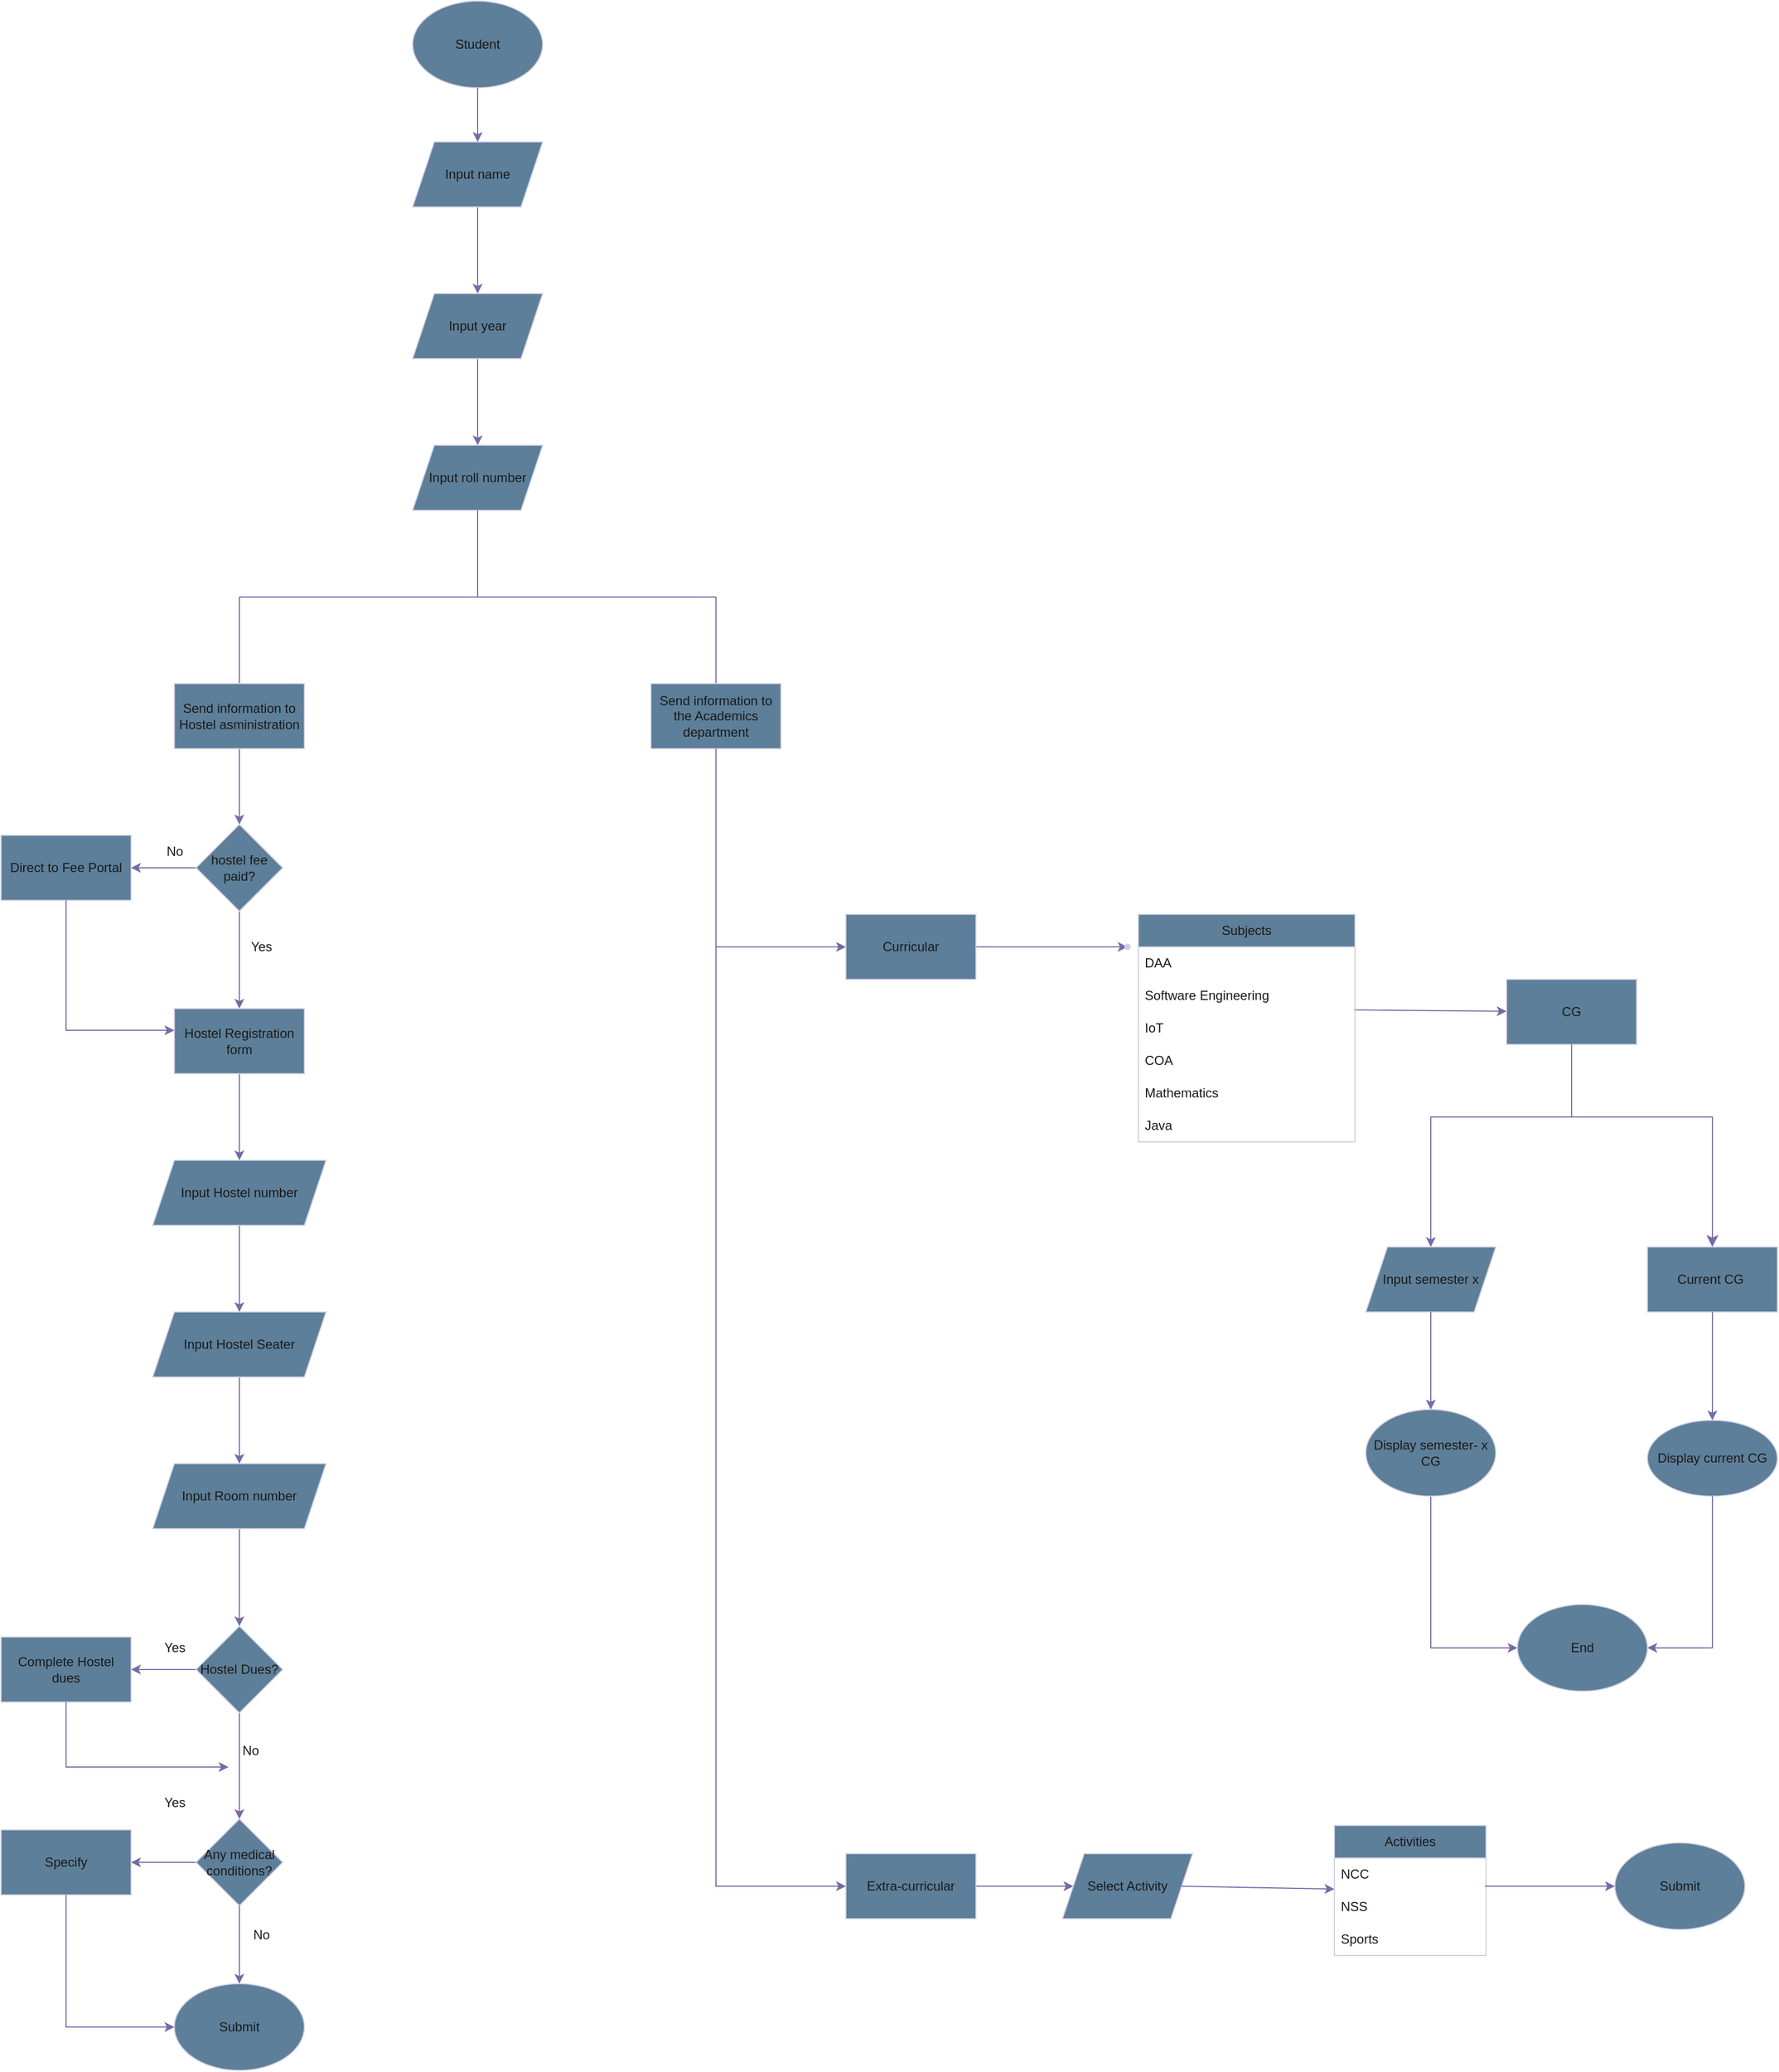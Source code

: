 <mxfile version="24.7.6">
  <diagram name="Page-1" id="HjupAbCdx1WXuEN962vM">
    <mxGraphModel dx="4797" dy="2100" grid="1" gridSize="10" guides="1" tooltips="1" connect="1" arrows="1" fold="1" page="1" pageScale="1" pageWidth="827" pageHeight="1169" background="#FFFFFF" math="0" shadow="0">
      <root>
        <mxCell id="0" />
        <mxCell id="1" parent="0" />
        <mxCell id="XLy8O2c65AIHsgVZKYhk-1" value="Student" style="ellipse;whiteSpace=wrap;html=1;labelBackgroundColor=none;fillColor=#5D7F99;strokeColor=#D0CEE2;fontColor=#1A1A1A;" vertex="1" parent="1">
          <mxGeometry x="320" y="10" width="120" height="80" as="geometry" />
        </mxCell>
        <mxCell id="XLy8O2c65AIHsgVZKYhk-2" value="" style="endArrow=classic;html=1;rounded=0;exitX=0.5;exitY=1;exitDx=0;exitDy=0;labelBackgroundColor=none;strokeColor=#736CA8;fontColor=default;" edge="1" parent="1" source="XLy8O2c65AIHsgVZKYhk-1" target="XLy8O2c65AIHsgVZKYhk-3">
          <mxGeometry width="50" height="50" relative="1" as="geometry">
            <mxPoint x="360" y="230" as="sourcePoint" />
            <mxPoint x="380" y="170" as="targetPoint" />
          </mxGeometry>
        </mxCell>
        <mxCell id="XLy8O2c65AIHsgVZKYhk-5" value="" style="edgeStyle=orthogonalEdgeStyle;rounded=0;orthogonalLoop=1;jettySize=auto;html=1;labelBackgroundColor=none;strokeColor=#736CA8;fontColor=default;" edge="1" parent="1" source="XLy8O2c65AIHsgVZKYhk-3" target="XLy8O2c65AIHsgVZKYhk-4">
          <mxGeometry relative="1" as="geometry" />
        </mxCell>
        <mxCell id="XLy8O2c65AIHsgVZKYhk-3" value="Input name" style="shape=parallelogram;perimeter=parallelogramPerimeter;whiteSpace=wrap;html=1;fixedSize=1;labelBackgroundColor=none;fillColor=#5D7F99;strokeColor=#D0CEE2;fontColor=#1A1A1A;" vertex="1" parent="1">
          <mxGeometry x="320" y="140" width="120" height="60" as="geometry" />
        </mxCell>
        <mxCell id="XLy8O2c65AIHsgVZKYhk-7" value="" style="edgeStyle=orthogonalEdgeStyle;rounded=0;orthogonalLoop=1;jettySize=auto;html=1;labelBackgroundColor=none;strokeColor=#736CA8;fontColor=default;" edge="1" parent="1" source="XLy8O2c65AIHsgVZKYhk-4" target="XLy8O2c65AIHsgVZKYhk-6">
          <mxGeometry relative="1" as="geometry" />
        </mxCell>
        <mxCell id="XLy8O2c65AIHsgVZKYhk-4" value="Input year" style="shape=parallelogram;perimeter=parallelogramPerimeter;whiteSpace=wrap;html=1;fixedSize=1;labelBackgroundColor=none;fillColor=#5D7F99;strokeColor=#D0CEE2;fontColor=#1A1A1A;" vertex="1" parent="1">
          <mxGeometry x="320" y="280" width="120" height="60" as="geometry" />
        </mxCell>
        <mxCell id="XLy8O2c65AIHsgVZKYhk-6" value="Input roll number" style="shape=parallelogram;perimeter=parallelogramPerimeter;whiteSpace=wrap;html=1;fixedSize=1;labelBackgroundColor=none;fillColor=#5D7F99;strokeColor=#D0CEE2;fontColor=#1A1A1A;" vertex="1" parent="1">
          <mxGeometry x="320" y="420" width="120" height="60" as="geometry" />
        </mxCell>
        <mxCell id="XLy8O2c65AIHsgVZKYhk-8" value="" style="endArrow=none;html=1;rounded=0;entryX=0.5;entryY=1;entryDx=0;entryDy=0;labelBackgroundColor=none;strokeColor=#736CA8;fontColor=default;" edge="1" parent="1" target="XLy8O2c65AIHsgVZKYhk-6">
          <mxGeometry width="50" height="50" relative="1" as="geometry">
            <mxPoint x="380" y="560" as="sourcePoint" />
            <mxPoint x="410" y="570" as="targetPoint" />
          </mxGeometry>
        </mxCell>
        <mxCell id="XLy8O2c65AIHsgVZKYhk-9" value="" style="endArrow=none;html=1;rounded=0;labelBackgroundColor=none;strokeColor=#736CA8;fontColor=default;" edge="1" parent="1">
          <mxGeometry width="50" height="50" relative="1" as="geometry">
            <mxPoint x="160" y="560" as="sourcePoint" />
            <mxPoint x="600" y="560" as="targetPoint" />
          </mxGeometry>
        </mxCell>
        <mxCell id="XLy8O2c65AIHsgVZKYhk-10" value="" style="endArrow=none;html=1;rounded=0;labelBackgroundColor=none;strokeColor=#736CA8;fontColor=default;" edge="1" parent="1">
          <mxGeometry width="50" height="50" relative="1" as="geometry">
            <mxPoint x="160" y="640" as="sourcePoint" />
            <mxPoint x="160" y="560" as="targetPoint" />
          </mxGeometry>
        </mxCell>
        <mxCell id="XLy8O2c65AIHsgVZKYhk-11" value="" style="endArrow=none;html=1;rounded=0;labelBackgroundColor=none;strokeColor=#736CA8;fontColor=default;" edge="1" parent="1">
          <mxGeometry width="50" height="50" relative="1" as="geometry">
            <mxPoint x="600" y="640" as="sourcePoint" />
            <mxPoint x="600" y="560" as="targetPoint" />
          </mxGeometry>
        </mxCell>
        <mxCell id="XLy8O2c65AIHsgVZKYhk-16" value="" style="edgeStyle=orthogonalEdgeStyle;rounded=0;orthogonalLoop=1;jettySize=auto;html=1;labelBackgroundColor=none;strokeColor=#736CA8;fontColor=default;" edge="1" parent="1" source="XLy8O2c65AIHsgVZKYhk-13" target="XLy8O2c65AIHsgVZKYhk-15">
          <mxGeometry relative="1" as="geometry" />
        </mxCell>
        <mxCell id="XLy8O2c65AIHsgVZKYhk-13" value="Send information to Hostel asministration" style="rounded=0;whiteSpace=wrap;html=1;labelBackgroundColor=none;fillColor=#5D7F99;strokeColor=#D0CEE2;fontColor=#1A1A1A;" vertex="1" parent="1">
          <mxGeometry x="100" y="640" width="120" height="60" as="geometry" />
        </mxCell>
        <mxCell id="XLy8O2c65AIHsgVZKYhk-14" value="Send information to the Academics department" style="rounded=0;whiteSpace=wrap;html=1;labelBackgroundColor=none;fillColor=#5D7F99;strokeColor=#D0CEE2;fontColor=#1A1A1A;" vertex="1" parent="1">
          <mxGeometry x="540" y="640" width="120" height="60" as="geometry" />
        </mxCell>
        <mxCell id="XLy8O2c65AIHsgVZKYhk-18" value="" style="edgeStyle=orthogonalEdgeStyle;rounded=0;orthogonalLoop=1;jettySize=auto;html=1;labelBackgroundColor=none;strokeColor=#736CA8;fontColor=default;" edge="1" parent="1" source="XLy8O2c65AIHsgVZKYhk-15" target="XLy8O2c65AIHsgVZKYhk-17">
          <mxGeometry relative="1" as="geometry" />
        </mxCell>
        <mxCell id="XLy8O2c65AIHsgVZKYhk-21" value="" style="edgeStyle=orthogonalEdgeStyle;rounded=0;orthogonalLoop=1;jettySize=auto;html=1;labelBackgroundColor=none;strokeColor=#736CA8;fontColor=default;" edge="1" parent="1" source="XLy8O2c65AIHsgVZKYhk-15" target="XLy8O2c65AIHsgVZKYhk-20">
          <mxGeometry relative="1" as="geometry" />
        </mxCell>
        <mxCell id="XLy8O2c65AIHsgVZKYhk-15" value="hostel fee paid?" style="rhombus;whiteSpace=wrap;html=1;rounded=0;labelBackgroundColor=none;fillColor=#5D7F99;strokeColor=#D0CEE2;fontColor=#1A1A1A;" vertex="1" parent="1">
          <mxGeometry x="120" y="770" width="80" height="80" as="geometry" />
        </mxCell>
        <mxCell id="XLy8O2c65AIHsgVZKYhk-17" value="Direct to Fee Portal" style="rounded=0;whiteSpace=wrap;html=1;labelBackgroundColor=none;fillColor=#5D7F99;strokeColor=#D0CEE2;fontColor=#1A1A1A;" vertex="1" parent="1">
          <mxGeometry x="-60" y="780" width="120" height="60" as="geometry" />
        </mxCell>
        <mxCell id="XLy8O2c65AIHsgVZKYhk-19" value="No" style="text;html=1;align=center;verticalAlign=middle;resizable=0;points=[];autosize=1;strokeColor=none;fillColor=none;labelBackgroundColor=none;fontColor=#1A1A1A;" vertex="1" parent="1">
          <mxGeometry x="80" y="780" width="40" height="30" as="geometry" />
        </mxCell>
        <mxCell id="XLy8O2c65AIHsgVZKYhk-25" value="" style="edgeStyle=orthogonalEdgeStyle;rounded=0;orthogonalLoop=1;jettySize=auto;html=1;labelBackgroundColor=none;strokeColor=#736CA8;fontColor=default;" edge="1" parent="1" source="XLy8O2c65AIHsgVZKYhk-20" target="XLy8O2c65AIHsgVZKYhk-24">
          <mxGeometry relative="1" as="geometry" />
        </mxCell>
        <mxCell id="XLy8O2c65AIHsgVZKYhk-20" value="Hostel Registration form" style="whiteSpace=wrap;html=1;rounded=0;labelBackgroundColor=none;fillColor=#5D7F99;strokeColor=#D0CEE2;fontColor=#1A1A1A;" vertex="1" parent="1">
          <mxGeometry x="100" y="940" width="120" height="60" as="geometry" />
        </mxCell>
        <mxCell id="XLy8O2c65AIHsgVZKYhk-22" value="Yes" style="text;html=1;align=center;verticalAlign=middle;resizable=0;points=[];autosize=1;strokeColor=none;fillColor=none;labelBackgroundColor=none;fontColor=#1A1A1A;" vertex="1" parent="1">
          <mxGeometry x="160" y="868" width="40" height="30" as="geometry" />
        </mxCell>
        <mxCell id="XLy8O2c65AIHsgVZKYhk-23" value="" style="endArrow=classic;html=1;rounded=0;exitX=0.5;exitY=1;exitDx=0;exitDy=0;labelBackgroundColor=none;strokeColor=#736CA8;fontColor=default;" edge="1" parent="1" source="XLy8O2c65AIHsgVZKYhk-17">
          <mxGeometry width="50" height="50" relative="1" as="geometry">
            <mxPoint x="310" y="920" as="sourcePoint" />
            <mxPoint x="100" y="960" as="targetPoint" />
            <Array as="points">
              <mxPoint y="960" />
            </Array>
          </mxGeometry>
        </mxCell>
        <mxCell id="XLy8O2c65AIHsgVZKYhk-27" value="" style="edgeStyle=orthogonalEdgeStyle;rounded=0;orthogonalLoop=1;jettySize=auto;html=1;labelBackgroundColor=none;strokeColor=#736CA8;fontColor=default;" edge="1" parent="1" source="XLy8O2c65AIHsgVZKYhk-24" target="XLy8O2c65AIHsgVZKYhk-26">
          <mxGeometry relative="1" as="geometry" />
        </mxCell>
        <mxCell id="XLy8O2c65AIHsgVZKYhk-24" value="Input Hostel number" style="shape=parallelogram;perimeter=parallelogramPerimeter;whiteSpace=wrap;html=1;fixedSize=1;rounded=0;labelBackgroundColor=none;fillColor=#5D7F99;strokeColor=#D0CEE2;fontColor=#1A1A1A;" vertex="1" parent="1">
          <mxGeometry x="80" y="1080" width="160" height="60" as="geometry" />
        </mxCell>
        <mxCell id="XLy8O2c65AIHsgVZKYhk-29" value="" style="edgeStyle=orthogonalEdgeStyle;rounded=0;orthogonalLoop=1;jettySize=auto;html=1;labelBackgroundColor=none;strokeColor=#736CA8;fontColor=default;" edge="1" parent="1" source="XLy8O2c65AIHsgVZKYhk-26" target="XLy8O2c65AIHsgVZKYhk-28">
          <mxGeometry relative="1" as="geometry" />
        </mxCell>
        <mxCell id="XLy8O2c65AIHsgVZKYhk-26" value="Input Hostel Seater" style="shape=parallelogram;perimeter=parallelogramPerimeter;whiteSpace=wrap;html=1;fixedSize=1;rounded=0;labelBackgroundColor=none;fillColor=#5D7F99;strokeColor=#D0CEE2;fontColor=#1A1A1A;" vertex="1" parent="1">
          <mxGeometry x="80" y="1220" width="160" height="60" as="geometry" />
        </mxCell>
        <mxCell id="XLy8O2c65AIHsgVZKYhk-31" value="" style="edgeStyle=orthogonalEdgeStyle;rounded=0;orthogonalLoop=1;jettySize=auto;html=1;labelBackgroundColor=none;strokeColor=#736CA8;fontColor=default;" edge="1" parent="1" source="XLy8O2c65AIHsgVZKYhk-28" target="XLy8O2c65AIHsgVZKYhk-30">
          <mxGeometry relative="1" as="geometry" />
        </mxCell>
        <mxCell id="XLy8O2c65AIHsgVZKYhk-28" value="Input Room number" style="shape=parallelogram;perimeter=parallelogramPerimeter;whiteSpace=wrap;html=1;fixedSize=1;rounded=0;labelBackgroundColor=none;fillColor=#5D7F99;strokeColor=#D0CEE2;fontColor=#1A1A1A;" vertex="1" parent="1">
          <mxGeometry x="80" y="1360" width="160" height="60" as="geometry" />
        </mxCell>
        <mxCell id="XLy8O2c65AIHsgVZKYhk-33" value="" style="edgeStyle=orthogonalEdgeStyle;rounded=0;orthogonalLoop=1;jettySize=auto;html=1;labelBackgroundColor=none;strokeColor=#736CA8;fontColor=default;" edge="1" parent="1" source="XLy8O2c65AIHsgVZKYhk-30" target="XLy8O2c65AIHsgVZKYhk-32">
          <mxGeometry relative="1" as="geometry" />
        </mxCell>
        <mxCell id="XLy8O2c65AIHsgVZKYhk-38" value="" style="edgeStyle=orthogonalEdgeStyle;rounded=0;orthogonalLoop=1;jettySize=auto;html=1;labelBackgroundColor=none;strokeColor=#736CA8;fontColor=default;" edge="1" parent="1" source="XLy8O2c65AIHsgVZKYhk-30" target="XLy8O2c65AIHsgVZKYhk-37">
          <mxGeometry relative="1" as="geometry" />
        </mxCell>
        <mxCell id="XLy8O2c65AIHsgVZKYhk-30" value="Hostel Dues?" style="rhombus;whiteSpace=wrap;html=1;rounded=0;labelBackgroundColor=none;fillColor=#5D7F99;strokeColor=#D0CEE2;fontColor=#1A1A1A;" vertex="1" parent="1">
          <mxGeometry x="120" y="1510" width="80" height="80" as="geometry" />
        </mxCell>
        <mxCell id="XLy8O2c65AIHsgVZKYhk-32" value="Complete Hostel dues" style="rounded=0;whiteSpace=wrap;html=1;labelBackgroundColor=none;fillColor=#5D7F99;strokeColor=#D0CEE2;fontColor=#1A1A1A;" vertex="1" parent="1">
          <mxGeometry x="-60" y="1520" width="120" height="60" as="geometry" />
        </mxCell>
        <mxCell id="XLy8O2c65AIHsgVZKYhk-34" value="Yes" style="text;html=1;align=center;verticalAlign=middle;resizable=0;points=[];autosize=1;strokeColor=none;fillColor=none;labelBackgroundColor=none;fontColor=#1A1A1A;" vertex="1" parent="1">
          <mxGeometry x="80" y="1515" width="40" height="30" as="geometry" />
        </mxCell>
        <mxCell id="XLy8O2c65AIHsgVZKYhk-42" value="" style="edgeStyle=orthogonalEdgeStyle;rounded=0;orthogonalLoop=1;jettySize=auto;html=1;labelBackgroundColor=none;strokeColor=#736CA8;fontColor=default;" edge="1" parent="1" source="XLy8O2c65AIHsgVZKYhk-37" target="XLy8O2c65AIHsgVZKYhk-41">
          <mxGeometry relative="1" as="geometry" />
        </mxCell>
        <mxCell id="XLy8O2c65AIHsgVZKYhk-37" value="Any medical conditions?" style="rhombus;whiteSpace=wrap;html=1;rounded=0;labelBackgroundColor=none;fillColor=#5D7F99;strokeColor=#D0CEE2;fontColor=#1A1A1A;" vertex="1" parent="1">
          <mxGeometry x="120" y="1688" width="80" height="80" as="geometry" />
        </mxCell>
        <mxCell id="XLy8O2c65AIHsgVZKYhk-41" value="Specify" style="whiteSpace=wrap;html=1;rounded=0;labelBackgroundColor=none;fillColor=#5D7F99;strokeColor=#D0CEE2;fontColor=#1A1A1A;" vertex="1" parent="1">
          <mxGeometry x="-60" y="1698" width="120" height="60" as="geometry" />
        </mxCell>
        <mxCell id="XLy8O2c65AIHsgVZKYhk-43" value="Yes" style="text;html=1;align=center;verticalAlign=middle;resizable=0;points=[];autosize=1;strokeColor=none;fillColor=none;labelBackgroundColor=none;fontColor=#1A1A1A;" vertex="1" parent="1">
          <mxGeometry x="80" y="1658" width="40" height="30" as="geometry" />
        </mxCell>
        <mxCell id="XLy8O2c65AIHsgVZKYhk-44" value="No" style="text;html=1;align=center;verticalAlign=middle;resizable=0;points=[];autosize=1;strokeColor=none;fillColor=none;labelBackgroundColor=none;fontColor=#1A1A1A;" vertex="1" parent="1">
          <mxGeometry x="150" y="1610" width="40" height="30" as="geometry" />
        </mxCell>
        <mxCell id="XLy8O2c65AIHsgVZKYhk-45" value="Submit" style="ellipse;whiteSpace=wrap;html=1;labelBackgroundColor=none;fillColor=#5D7F99;strokeColor=#D0CEE2;fontColor=#1A1A1A;" vertex="1" parent="1">
          <mxGeometry x="100" y="1840" width="120" height="80" as="geometry" />
        </mxCell>
        <mxCell id="XLy8O2c65AIHsgVZKYhk-46" value="" style="endArrow=classic;html=1;rounded=0;exitX=0.5;exitY=1;exitDx=0;exitDy=0;labelBackgroundColor=none;strokeColor=#736CA8;fontColor=default;" edge="1" parent="1" source="XLy8O2c65AIHsgVZKYhk-32">
          <mxGeometry width="50" height="50" relative="1" as="geometry">
            <mxPoint x="10" y="1570" as="sourcePoint" />
            <mxPoint x="150" y="1640" as="targetPoint" />
            <Array as="points">
              <mxPoint y="1640" />
            </Array>
          </mxGeometry>
        </mxCell>
        <mxCell id="XLy8O2c65AIHsgVZKYhk-47" value="" style="endArrow=classic;html=1;rounded=0;exitX=0.5;exitY=1;exitDx=0;exitDy=0;entryX=0.5;entryY=0;entryDx=0;entryDy=0;labelBackgroundColor=none;strokeColor=#736CA8;fontColor=default;" edge="1" parent="1" source="XLy8O2c65AIHsgVZKYhk-37" target="XLy8O2c65AIHsgVZKYhk-45">
          <mxGeometry width="50" height="50" relative="1" as="geometry">
            <mxPoint x="300" y="1760" as="sourcePoint" />
            <mxPoint x="350" y="1710" as="targetPoint" />
          </mxGeometry>
        </mxCell>
        <mxCell id="XLy8O2c65AIHsgVZKYhk-48" value="No" style="text;html=1;align=center;verticalAlign=middle;resizable=0;points=[];autosize=1;strokeColor=none;fillColor=none;labelBackgroundColor=none;fontColor=#1A1A1A;" vertex="1" parent="1">
          <mxGeometry x="160" y="1780" width="40" height="30" as="geometry" />
        </mxCell>
        <mxCell id="XLy8O2c65AIHsgVZKYhk-49" value="" style="endArrow=classic;html=1;rounded=0;exitX=0.5;exitY=1;exitDx=0;exitDy=0;entryX=0;entryY=0.5;entryDx=0;entryDy=0;labelBackgroundColor=none;strokeColor=#736CA8;fontColor=default;" edge="1" parent="1" source="XLy8O2c65AIHsgVZKYhk-41" target="XLy8O2c65AIHsgVZKYhk-45">
          <mxGeometry width="50" height="50" relative="1" as="geometry">
            <mxPoint x="260" y="1830" as="sourcePoint" />
            <mxPoint x="310" y="1780" as="targetPoint" />
            <Array as="points">
              <mxPoint y="1880" />
            </Array>
          </mxGeometry>
        </mxCell>
        <mxCell id="XLy8O2c65AIHsgVZKYhk-50" value="" style="endArrow=classic;html=1;rounded=0;exitX=0.5;exitY=1;exitDx=0;exitDy=0;labelBackgroundColor=none;strokeColor=#736CA8;fontColor=default;" edge="1" parent="1" source="XLy8O2c65AIHsgVZKYhk-14" target="XLy8O2c65AIHsgVZKYhk-51">
          <mxGeometry width="50" height="50" relative="1" as="geometry">
            <mxPoint x="530" y="750" as="sourcePoint" />
            <mxPoint x="720" y="840" as="targetPoint" />
            <Array as="points">
              <mxPoint x="600" y="883" />
            </Array>
          </mxGeometry>
        </mxCell>
        <mxCell id="XLy8O2c65AIHsgVZKYhk-55" value="" style="edgeStyle=orthogonalEdgeStyle;rounded=0;orthogonalLoop=1;jettySize=auto;html=1;labelBackgroundColor=none;strokeColor=#736CA8;fontColor=default;" edge="1" parent="1" source="XLy8O2c65AIHsgVZKYhk-51" target="XLy8O2c65AIHsgVZKYhk-54">
          <mxGeometry relative="1" as="geometry" />
        </mxCell>
        <mxCell id="XLy8O2c65AIHsgVZKYhk-51" value="Curricular" style="rounded=0;whiteSpace=wrap;html=1;labelBackgroundColor=none;fillColor=#5D7F99;strokeColor=#D0CEE2;fontColor=#1A1A1A;" vertex="1" parent="1">
          <mxGeometry x="720" y="853" width="120" height="60" as="geometry" />
        </mxCell>
        <mxCell id="XLy8O2c65AIHsgVZKYhk-52" value="" style="endArrow=classic;html=1;rounded=0;labelBackgroundColor=none;strokeColor=#736CA8;fontColor=default;" edge="1" parent="1" target="XLy8O2c65AIHsgVZKYhk-53">
          <mxGeometry width="50" height="50" relative="1" as="geometry">
            <mxPoint x="600" y="840" as="sourcePoint" />
            <mxPoint x="720" y="1122" as="targetPoint" />
            <Array as="points">
              <mxPoint x="600" y="1750" />
            </Array>
          </mxGeometry>
        </mxCell>
        <mxCell id="XLy8O2c65AIHsgVZKYhk-81" value="" style="edgeStyle=orthogonalEdgeStyle;rounded=0;orthogonalLoop=1;jettySize=auto;html=1;labelBackgroundColor=none;strokeColor=#736CA8;fontColor=default;" edge="1" parent="1" source="XLy8O2c65AIHsgVZKYhk-53" target="XLy8O2c65AIHsgVZKYhk-80">
          <mxGeometry relative="1" as="geometry" />
        </mxCell>
        <mxCell id="XLy8O2c65AIHsgVZKYhk-53" value="Extra-curricular" style="rounded=0;whiteSpace=wrap;html=1;labelBackgroundColor=none;fillColor=#5D7F99;strokeColor=#D0CEE2;fontColor=#1A1A1A;" vertex="1" parent="1">
          <mxGeometry x="720" y="1720" width="120" height="60" as="geometry" />
        </mxCell>
        <mxCell id="XLy8O2c65AIHsgVZKYhk-54" value="" style="shape=waypoint;sketch=0;size=6;pointerEvents=1;points=[];fillColor=#5D7F99;resizable=0;rotatable=0;perimeter=centerPerimeter;snapToPoint=1;rounded=0;labelBackgroundColor=none;strokeColor=#D0CEE2;fontColor=#1A1A1A;" vertex="1" parent="1">
          <mxGeometry x="970" y="873" width="20" height="20" as="geometry" />
        </mxCell>
        <mxCell id="XLy8O2c65AIHsgVZKYhk-61" value="" style="endArrow=classic;html=1;rounded=0;exitX=0.996;exitY=0.323;exitDx=0;exitDy=0;exitPerimeter=0;labelBackgroundColor=none;strokeColor=#736CA8;fontColor=default;" edge="1" parent="1" target="XLy8O2c65AIHsgVZKYhk-62">
          <mxGeometry width="50" height="50" relative="1" as="geometry">
            <mxPoint x="1189.16" y="941.14" as="sourcePoint" />
            <mxPoint x="1350" y="940" as="targetPoint" />
          </mxGeometry>
        </mxCell>
        <mxCell id="XLy8O2c65AIHsgVZKYhk-66" value="" style="edgeStyle=orthogonalEdgeStyle;rounded=0;orthogonalLoop=1;jettySize=auto;html=1;labelBackgroundColor=none;strokeColor=#736CA8;fontColor=default;" edge="1" parent="1" target="XLy8O2c65AIHsgVZKYhk-65">
          <mxGeometry relative="1" as="geometry">
            <mxPoint x="1390" y="1000" as="sourcePoint" />
            <mxPoint x="1260" y="1187" as="targetPoint" />
            <Array as="points">
              <mxPoint x="1390" y="1040" />
              <mxPoint x="1260" y="1040" />
            </Array>
          </mxGeometry>
        </mxCell>
        <mxCell id="XLy8O2c65AIHsgVZKYhk-62" value="CG" style="rounded=0;whiteSpace=wrap;html=1;labelBackgroundColor=none;fillColor=#5D7F99;strokeColor=#D0CEE2;fontColor=#1A1A1A;" vertex="1" parent="1">
          <mxGeometry x="1330" y="913" width="120" height="60" as="geometry" />
        </mxCell>
        <mxCell id="XLy8O2c65AIHsgVZKYhk-65" value="Input semester x" style="shape=parallelogram;perimeter=parallelogramPerimeter;whiteSpace=wrap;html=1;fixedSize=1;rounded=0;labelBackgroundColor=none;fillColor=#5D7F99;strokeColor=#D0CEE2;fontColor=#1A1A1A;" vertex="1" parent="1">
          <mxGeometry x="1200" y="1160" width="120" height="60" as="geometry" />
        </mxCell>
        <mxCell id="XLy8O2c65AIHsgVZKYhk-72" value="" style="edgeStyle=orthogonalEdgeStyle;rounded=0;orthogonalLoop=1;jettySize=auto;html=1;labelBackgroundColor=none;strokeColor=#736CA8;fontColor=default;" edge="1" parent="1" source="XLy8O2c65AIHsgVZKYhk-69" target="XLy8O2c65AIHsgVZKYhk-71">
          <mxGeometry relative="1" as="geometry">
            <Array as="points">
              <mxPoint x="1260" y="1530" />
            </Array>
          </mxGeometry>
        </mxCell>
        <mxCell id="XLy8O2c65AIHsgVZKYhk-69" value="Display semester- x CG" style="ellipse;whiteSpace=wrap;html=1;labelBackgroundColor=none;fillColor=#5D7F99;strokeColor=#D0CEE2;fontColor=#1A1A1A;" vertex="1" parent="1">
          <mxGeometry x="1200" y="1310" width="120" height="80" as="geometry" />
        </mxCell>
        <mxCell id="XLy8O2c65AIHsgVZKYhk-70" value="" style="endArrow=classic;html=1;rounded=0;exitX=0.5;exitY=1;exitDx=0;exitDy=0;entryX=0.5;entryY=0;entryDx=0;entryDy=0;labelBackgroundColor=none;strokeColor=#736CA8;fontColor=default;" edge="1" parent="1" source="XLy8O2c65AIHsgVZKYhk-65" target="XLy8O2c65AIHsgVZKYhk-69">
          <mxGeometry width="50" height="50" relative="1" as="geometry">
            <mxPoint x="980" y="1130" as="sourcePoint" />
            <mxPoint x="1030" y="1080" as="targetPoint" />
          </mxGeometry>
        </mxCell>
        <mxCell id="XLy8O2c65AIHsgVZKYhk-71" value="End" style="ellipse;whiteSpace=wrap;html=1;labelBackgroundColor=none;fillColor=#5D7F99;strokeColor=#D0CEE2;fontColor=#1A1A1A;" vertex="1" parent="1">
          <mxGeometry x="1340" y="1490" width="120" height="80" as="geometry" />
        </mxCell>
        <mxCell id="XLy8O2c65AIHsgVZKYhk-74" value="" style="edgeStyle=segmentEdgeStyle;endArrow=classic;html=1;curved=0;rounded=0;endSize=8;startSize=8;sourcePerimeterSpacing=0;targetPerimeterSpacing=0;entryX=0.5;entryY=0;entryDx=0;entryDy=0;labelBackgroundColor=none;strokeColor=#736CA8;fontColor=default;exitX=0.5;exitY=1;exitDx=0;exitDy=0;" edge="1" parent="1" source="XLy8O2c65AIHsgVZKYhk-62" target="XLy8O2c65AIHsgVZKYhk-76">
          <mxGeometry width="100" relative="1" as="geometry">
            <mxPoint x="1390" y="1000" as="sourcePoint" />
            <mxPoint x="1520" y="1150" as="targetPoint" />
            <Array as="points">
              <mxPoint x="1390" y="1040" />
              <mxPoint x="1520" y="1040" />
            </Array>
          </mxGeometry>
        </mxCell>
        <mxCell id="XLy8O2c65AIHsgVZKYhk-76" value="Current CG&amp;nbsp;" style="rounded=0;whiteSpace=wrap;html=1;labelBackgroundColor=none;fillColor=#5D7F99;strokeColor=#D0CEE2;fontColor=#1A1A1A;" vertex="1" parent="1">
          <mxGeometry x="1460" y="1160" width="120" height="60" as="geometry" />
        </mxCell>
        <mxCell id="XLy8O2c65AIHsgVZKYhk-77" value="" style="endArrow=classic;html=1;rounded=0;exitX=0.5;exitY=1;exitDx=0;exitDy=0;labelBackgroundColor=none;strokeColor=#736CA8;fontColor=default;" edge="1" parent="1" source="XLy8O2c65AIHsgVZKYhk-76">
          <mxGeometry width="50" height="50" relative="1" as="geometry">
            <mxPoint x="980" y="1220" as="sourcePoint" />
            <mxPoint x="1520" y="1320" as="targetPoint" />
          </mxGeometry>
        </mxCell>
        <mxCell id="XLy8O2c65AIHsgVZKYhk-78" value="Display current CG" style="ellipse;whiteSpace=wrap;html=1;labelBackgroundColor=none;fillColor=#5D7F99;strokeColor=#D0CEE2;fontColor=#1A1A1A;" vertex="1" parent="1">
          <mxGeometry x="1460" y="1320" width="120" height="70" as="geometry" />
        </mxCell>
        <mxCell id="XLy8O2c65AIHsgVZKYhk-80" value="Select Activity" style="shape=parallelogram;perimeter=parallelogramPerimeter;whiteSpace=wrap;html=1;fixedSize=1;rounded=0;labelBackgroundColor=none;fillColor=#5D7F99;strokeColor=#D0CEE2;fontColor=#1A1A1A;" vertex="1" parent="1">
          <mxGeometry x="920" y="1720" width="120" height="60" as="geometry" />
        </mxCell>
        <mxCell id="XLy8O2c65AIHsgVZKYhk-82" value="" style="endArrow=classic;html=1;rounded=0;exitX=1;exitY=0.5;exitDx=0;exitDy=0;labelBackgroundColor=none;strokeColor=#736CA8;fontColor=default;" edge="1" parent="1" source="XLy8O2c65AIHsgVZKYhk-80" target="XLy8O2c65AIHsgVZKYhk-83">
          <mxGeometry width="50" height="50" relative="1" as="geometry">
            <mxPoint x="750" y="1730" as="sourcePoint" />
            <mxPoint x="1150" y="1750" as="targetPoint" />
          </mxGeometry>
        </mxCell>
        <mxCell id="XLy8O2c65AIHsgVZKYhk-83" value="Activities" style="swimlane;fontStyle=0;childLayout=stackLayout;horizontal=1;startSize=30;horizontalStack=0;resizeParent=1;resizeParentMax=0;resizeLast=0;collapsible=1;marginBottom=0;whiteSpace=wrap;html=1;labelBackgroundColor=none;fillColor=#5D7F99;strokeColor=#D0CEE2;fontColor=#1A1A1A;" vertex="1" parent="1">
          <mxGeometry x="1171" y="1694" width="140" height="120" as="geometry" />
        </mxCell>
        <mxCell id="XLy8O2c65AIHsgVZKYhk-84" value="NCC" style="text;strokeColor=none;fillColor=none;align=left;verticalAlign=middle;spacingLeft=4;spacingRight=4;overflow=hidden;points=[[0,0.5],[1,0.5]];portConstraint=eastwest;rotatable=0;whiteSpace=wrap;html=1;labelBackgroundColor=none;fontColor=#1A1A1A;" vertex="1" parent="XLy8O2c65AIHsgVZKYhk-83">
          <mxGeometry y="30" width="140" height="30" as="geometry" />
        </mxCell>
        <mxCell id="XLy8O2c65AIHsgVZKYhk-85" value="NSS" style="text;strokeColor=none;fillColor=none;align=left;verticalAlign=middle;spacingLeft=4;spacingRight=4;overflow=hidden;points=[[0,0.5],[1,0.5]];portConstraint=eastwest;rotatable=0;whiteSpace=wrap;html=1;labelBackgroundColor=none;fontColor=#1A1A1A;" vertex="1" parent="XLy8O2c65AIHsgVZKYhk-83">
          <mxGeometry y="60" width="140" height="30" as="geometry" />
        </mxCell>
        <mxCell id="XLy8O2c65AIHsgVZKYhk-86" value="Sports" style="text;strokeColor=none;fillColor=none;align=left;verticalAlign=middle;spacingLeft=4;spacingRight=4;overflow=hidden;points=[[0,0.5],[1,0.5]];portConstraint=eastwest;rotatable=0;whiteSpace=wrap;html=1;labelBackgroundColor=none;fontColor=#1A1A1A;" vertex="1" parent="XLy8O2c65AIHsgVZKYhk-83">
          <mxGeometry y="90" width="140" height="30" as="geometry" />
        </mxCell>
        <mxCell id="XLy8O2c65AIHsgVZKYhk-87" value="" style="endArrow=classic;html=1;rounded=0;strokeColor=#736CA8;fontColor=#1A1A1A;" edge="1" parent="1" target="XLy8O2c65AIHsgVZKYhk-88">
          <mxGeometry width="50" height="50" relative="1" as="geometry">
            <mxPoint x="1310" y="1750" as="sourcePoint" />
            <mxPoint x="1420" y="1750" as="targetPoint" />
          </mxGeometry>
        </mxCell>
        <mxCell id="XLy8O2c65AIHsgVZKYhk-88" value="Submit" style="ellipse;whiteSpace=wrap;html=1;strokeColor=#D0CEE2;fontColor=#1A1A1A;fillColor=#5D7F99;" vertex="1" parent="1">
          <mxGeometry x="1430" y="1710" width="120" height="80" as="geometry" />
        </mxCell>
        <mxCell id="XLy8O2c65AIHsgVZKYhk-89" value="" style="endArrow=classic;html=1;rounded=0;strokeColor=#736CA8;fontColor=#1A1A1A;exitX=0.5;exitY=1;exitDx=0;exitDy=0;entryX=1;entryY=0.5;entryDx=0;entryDy=0;" edge="1" parent="1" source="XLy8O2c65AIHsgVZKYhk-78" target="XLy8O2c65AIHsgVZKYhk-71">
          <mxGeometry width="50" height="50" relative="1" as="geometry">
            <mxPoint x="1380" y="1490" as="sourcePoint" />
            <mxPoint x="1430" y="1440" as="targetPoint" />
            <Array as="points">
              <mxPoint x="1520" y="1530" />
            </Array>
          </mxGeometry>
        </mxCell>
        <mxCell id="XLy8O2c65AIHsgVZKYhk-90" value="Subjects" style="swimlane;fontStyle=0;childLayout=stackLayout;horizontal=1;startSize=30;horizontalStack=0;resizeParent=1;resizeParentMax=0;resizeLast=0;collapsible=1;marginBottom=0;whiteSpace=wrap;html=1;strokeColor=#D0CEE2;fontColor=#1A1A1A;fillColor=#5D7F99;" vertex="1" parent="1">
          <mxGeometry x="990" y="853" width="200" height="210" as="geometry" />
        </mxCell>
        <mxCell id="XLy8O2c65AIHsgVZKYhk-91" value="DAA" style="text;strokeColor=none;fillColor=none;align=left;verticalAlign=middle;spacingLeft=4;spacingRight=4;overflow=hidden;points=[[0,0.5],[1,0.5]];portConstraint=eastwest;rotatable=0;whiteSpace=wrap;html=1;fontColor=#1A1A1A;" vertex="1" parent="XLy8O2c65AIHsgVZKYhk-90">
          <mxGeometry y="30" width="200" height="30" as="geometry" />
        </mxCell>
        <mxCell id="XLy8O2c65AIHsgVZKYhk-92" value="Software Engineering" style="text;strokeColor=none;fillColor=none;align=left;verticalAlign=middle;spacingLeft=4;spacingRight=4;overflow=hidden;points=[[0,0.5],[1,0.5]];portConstraint=eastwest;rotatable=0;whiteSpace=wrap;html=1;fontColor=#1A1A1A;" vertex="1" parent="XLy8O2c65AIHsgVZKYhk-90">
          <mxGeometry y="60" width="200" height="30" as="geometry" />
        </mxCell>
        <mxCell id="XLy8O2c65AIHsgVZKYhk-93" value="IoT" style="text;strokeColor=none;fillColor=none;align=left;verticalAlign=middle;spacingLeft=4;spacingRight=4;overflow=hidden;points=[[0,0.5],[1,0.5]];portConstraint=eastwest;rotatable=0;whiteSpace=wrap;html=1;fontColor=#1A1A1A;" vertex="1" parent="XLy8O2c65AIHsgVZKYhk-90">
          <mxGeometry y="90" width="200" height="30" as="geometry" />
        </mxCell>
        <mxCell id="XLy8O2c65AIHsgVZKYhk-95" value="COA" style="text;strokeColor=none;fillColor=none;align=left;verticalAlign=middle;spacingLeft=4;spacingRight=4;overflow=hidden;points=[[0,0.5],[1,0.5]];portConstraint=eastwest;rotatable=0;whiteSpace=wrap;html=1;fontColor=#1A1A1A;" vertex="1" parent="XLy8O2c65AIHsgVZKYhk-90">
          <mxGeometry y="120" width="200" height="30" as="geometry" />
        </mxCell>
        <mxCell id="XLy8O2c65AIHsgVZKYhk-96" value="Mathematics" style="text;strokeColor=none;fillColor=none;align=left;verticalAlign=middle;spacingLeft=4;spacingRight=4;overflow=hidden;points=[[0,0.5],[1,0.5]];portConstraint=eastwest;rotatable=0;whiteSpace=wrap;html=1;fontColor=#1A1A1A;" vertex="1" parent="XLy8O2c65AIHsgVZKYhk-90">
          <mxGeometry y="150" width="200" height="30" as="geometry" />
        </mxCell>
        <mxCell id="XLy8O2c65AIHsgVZKYhk-97" value="Java" style="text;strokeColor=none;fillColor=none;align=left;verticalAlign=middle;spacingLeft=4;spacingRight=4;overflow=hidden;points=[[0,0.5],[1,0.5]];portConstraint=eastwest;rotatable=0;whiteSpace=wrap;html=1;fontColor=#1A1A1A;" vertex="1" parent="XLy8O2c65AIHsgVZKYhk-90">
          <mxGeometry y="180" width="200" height="30" as="geometry" />
        </mxCell>
      </root>
    </mxGraphModel>
  </diagram>
</mxfile>
